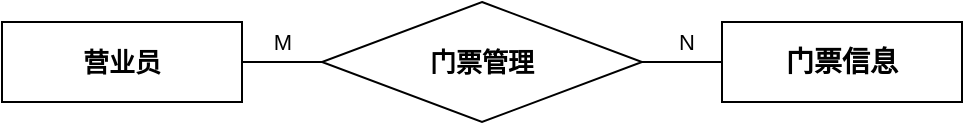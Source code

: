 <mxfile version="22.1.11" type="device">
  <diagram name="第 1 页" id="J2FhvqFDZEcMHFwISksT">
    <mxGraphModel dx="592" dy="360" grid="1" gridSize="10" guides="1" tooltips="1" connect="1" arrows="1" fold="1" page="1" pageScale="1" pageWidth="827" pageHeight="1169" math="0" shadow="0">
      <root>
        <mxCell id="0" />
        <mxCell id="1" parent="0" />
        <mxCell id="AfiWFfJg-Eg8VfIn7UGe-1" value="&lt;font style=&quot;font-size: 13px;&quot;&gt;&lt;b&gt;营业员&lt;/b&gt;&lt;/font&gt;" style="rounded=0;whiteSpace=wrap;html=1;" parent="1" vertex="1">
          <mxGeometry x="120" y="240" width="120" height="40" as="geometry" />
        </mxCell>
        <mxCell id="AfiWFfJg-Eg8VfIn7UGe-2" value="&lt;b style=&quot;border-color: var(--border-color); font-size: 14px;&quot;&gt;门票信息&lt;/b&gt;" style="rounded=0;whiteSpace=wrap;html=1;" parent="1" vertex="1">
          <mxGeometry x="480" y="240" width="120" height="40" as="geometry" />
        </mxCell>
        <mxCell id="AfiWFfJg-Eg8VfIn7UGe-3" value="&lt;font style=&quot;font-size: 13px;&quot;&gt;&lt;b&gt;门票管理&lt;/b&gt;&lt;/font&gt;" style="rhombus;whiteSpace=wrap;html=1;" parent="1" vertex="1">
          <mxGeometry x="280" y="230" width="160" height="60" as="geometry" />
        </mxCell>
        <mxCell id="AfiWFfJg-Eg8VfIn7UGe-5" value="" style="endArrow=none;html=1;rounded=0;entryX=0;entryY=0.5;entryDx=0;entryDy=0;exitX=1;exitY=0.5;exitDx=0;exitDy=0;" parent="1" source="AfiWFfJg-Eg8VfIn7UGe-1" target="AfiWFfJg-Eg8VfIn7UGe-3" edge="1">
          <mxGeometry width="50" height="50" relative="1" as="geometry">
            <mxPoint x="260" y="290" as="sourcePoint" />
            <mxPoint x="440" y="350" as="targetPoint" />
          </mxGeometry>
        </mxCell>
        <mxCell id="iD8a2QhEN5YFIWE_L01s-2" value="M" style="edgeLabel;html=1;align=center;verticalAlign=middle;resizable=0;points=[];" parent="AfiWFfJg-Eg8VfIn7UGe-5" vertex="1" connectable="0">
          <mxGeometry x="-0.017" y="1" relative="1" as="geometry">
            <mxPoint y="-9" as="offset" />
          </mxGeometry>
        </mxCell>
        <mxCell id="AfiWFfJg-Eg8VfIn7UGe-6" value="" style="endArrow=none;html=1;rounded=0;exitX=1;exitY=0.5;exitDx=0;exitDy=0;entryX=0;entryY=0.5;entryDx=0;entryDy=0;" parent="1" source="AfiWFfJg-Eg8VfIn7UGe-3" target="AfiWFfJg-Eg8VfIn7UGe-2" edge="1">
          <mxGeometry width="50" height="50" relative="1" as="geometry">
            <mxPoint x="390" y="400" as="sourcePoint" />
            <mxPoint x="440" y="350" as="targetPoint" />
          </mxGeometry>
        </mxCell>
        <mxCell id="iD8a2QhEN5YFIWE_L01s-4" value="N" style="edgeLabel;html=1;align=center;verticalAlign=middle;resizable=0;points=[];" parent="AfiWFfJg-Eg8VfIn7UGe-6" vertex="1" connectable="0">
          <mxGeometry x="0.083" y="1" relative="1" as="geometry">
            <mxPoint y="-9" as="offset" />
          </mxGeometry>
        </mxCell>
      </root>
    </mxGraphModel>
  </diagram>
</mxfile>
